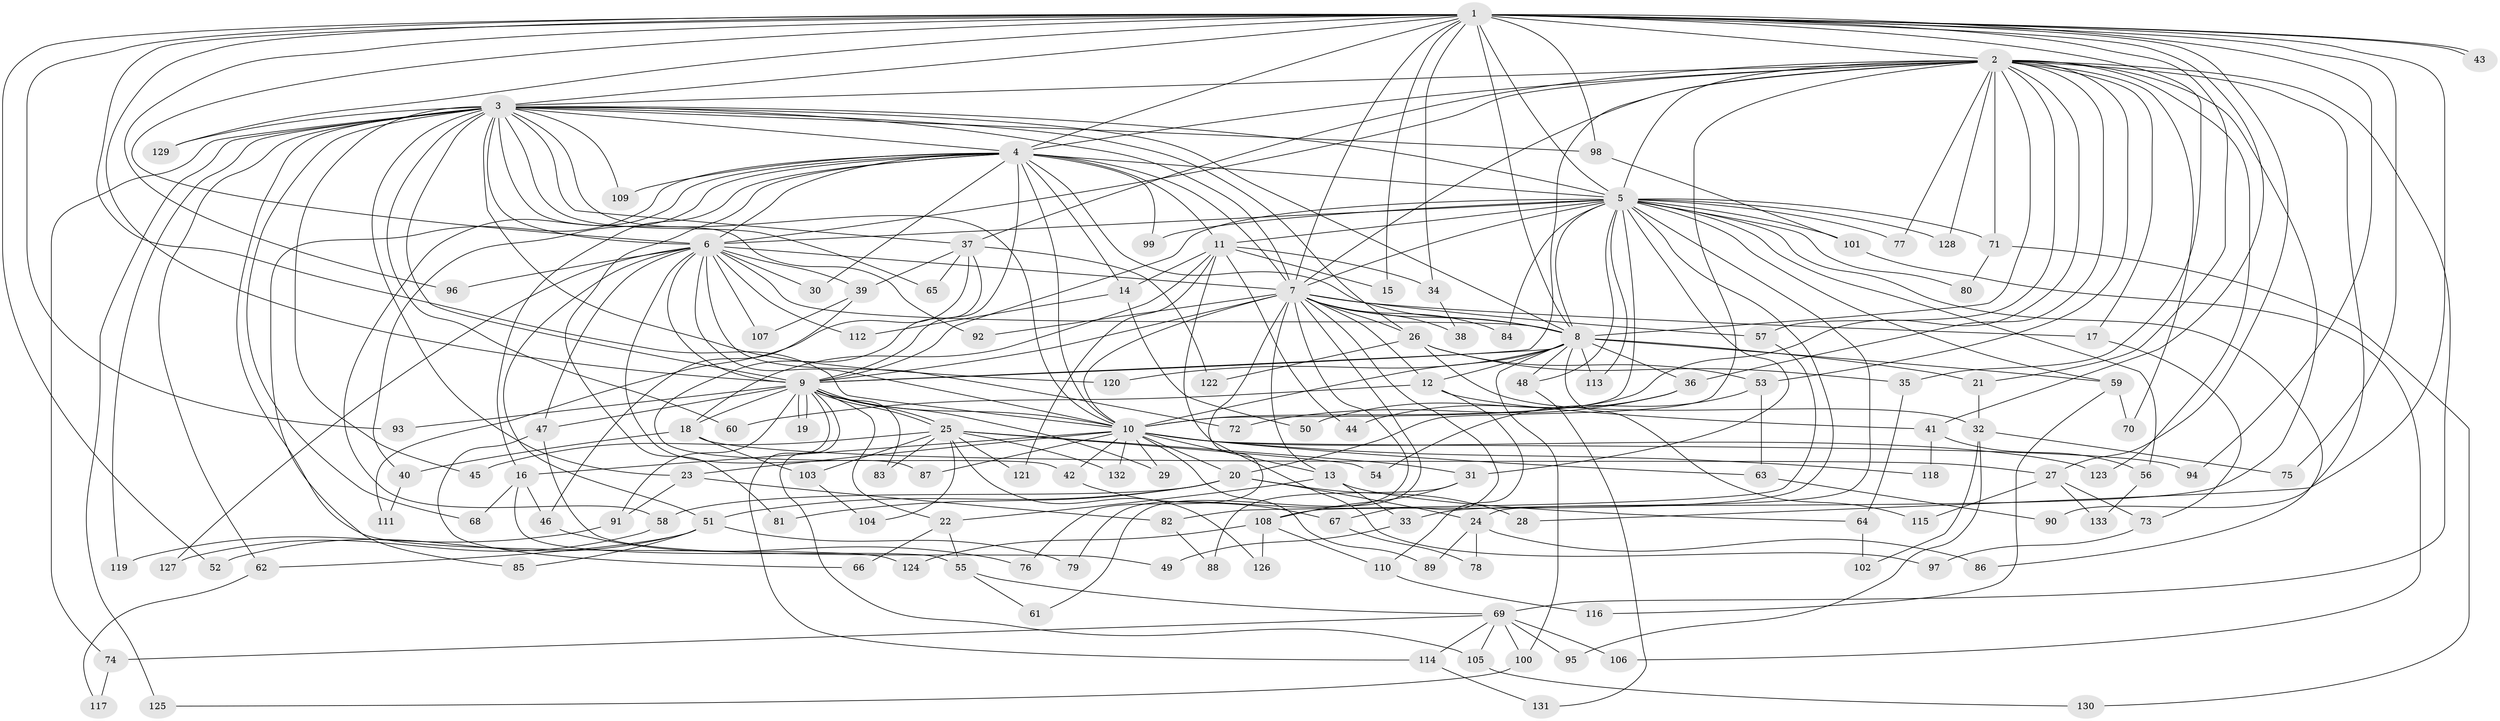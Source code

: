 // Generated by graph-tools (version 1.1) at 2025/49/03/09/25 03:49:41]
// undirected, 133 vertices, 291 edges
graph export_dot {
graph [start="1"]
  node [color=gray90,style=filled];
  1;
  2;
  3;
  4;
  5;
  6;
  7;
  8;
  9;
  10;
  11;
  12;
  13;
  14;
  15;
  16;
  17;
  18;
  19;
  20;
  21;
  22;
  23;
  24;
  25;
  26;
  27;
  28;
  29;
  30;
  31;
  32;
  33;
  34;
  35;
  36;
  37;
  38;
  39;
  40;
  41;
  42;
  43;
  44;
  45;
  46;
  47;
  48;
  49;
  50;
  51;
  52;
  53;
  54;
  55;
  56;
  57;
  58;
  59;
  60;
  61;
  62;
  63;
  64;
  65;
  66;
  67;
  68;
  69;
  70;
  71;
  72;
  73;
  74;
  75;
  76;
  77;
  78;
  79;
  80;
  81;
  82;
  83;
  84;
  85;
  86;
  87;
  88;
  89;
  90;
  91;
  92;
  93;
  94;
  95;
  96;
  97;
  98;
  99;
  100;
  101;
  102;
  103;
  104;
  105;
  106;
  107;
  108;
  109;
  110;
  111;
  112;
  113;
  114;
  115;
  116;
  117;
  118;
  119;
  120;
  121;
  122;
  123;
  124;
  125;
  126;
  127;
  128;
  129;
  130;
  131;
  132;
  133;
  1 -- 2;
  1 -- 3;
  1 -- 4;
  1 -- 5;
  1 -- 6;
  1 -- 7;
  1 -- 8;
  1 -- 9;
  1 -- 10;
  1 -- 15;
  1 -- 21;
  1 -- 27;
  1 -- 28;
  1 -- 34;
  1 -- 35;
  1 -- 41;
  1 -- 43;
  1 -- 43;
  1 -- 52;
  1 -- 75;
  1 -- 93;
  1 -- 94;
  1 -- 96;
  1 -- 98;
  1 -- 129;
  2 -- 3;
  2 -- 4;
  2 -- 5;
  2 -- 6;
  2 -- 7;
  2 -- 8;
  2 -- 9;
  2 -- 10;
  2 -- 17;
  2 -- 20;
  2 -- 33;
  2 -- 36;
  2 -- 37;
  2 -- 53;
  2 -- 57;
  2 -- 69;
  2 -- 70;
  2 -- 71;
  2 -- 77;
  2 -- 90;
  2 -- 123;
  2 -- 128;
  3 -- 4;
  3 -- 5;
  3 -- 6;
  3 -- 7;
  3 -- 8;
  3 -- 9;
  3 -- 10;
  3 -- 23;
  3 -- 26;
  3 -- 37;
  3 -- 45;
  3 -- 60;
  3 -- 62;
  3 -- 65;
  3 -- 68;
  3 -- 74;
  3 -- 92;
  3 -- 98;
  3 -- 109;
  3 -- 119;
  3 -- 120;
  3 -- 124;
  3 -- 125;
  3 -- 129;
  4 -- 5;
  4 -- 6;
  4 -- 7;
  4 -- 8;
  4 -- 9;
  4 -- 10;
  4 -- 11;
  4 -- 14;
  4 -- 16;
  4 -- 30;
  4 -- 40;
  4 -- 58;
  4 -- 81;
  4 -- 85;
  4 -- 99;
  4 -- 109;
  5 -- 6;
  5 -- 7;
  5 -- 8;
  5 -- 9;
  5 -- 10;
  5 -- 11;
  5 -- 24;
  5 -- 31;
  5 -- 48;
  5 -- 56;
  5 -- 59;
  5 -- 71;
  5 -- 77;
  5 -- 80;
  5 -- 84;
  5 -- 86;
  5 -- 99;
  5 -- 101;
  5 -- 108;
  5 -- 113;
  5 -- 128;
  6 -- 7;
  6 -- 8;
  6 -- 9;
  6 -- 10;
  6 -- 30;
  6 -- 39;
  6 -- 47;
  6 -- 51;
  6 -- 72;
  6 -- 87;
  6 -- 96;
  6 -- 107;
  6 -- 112;
  6 -- 127;
  7 -- 8;
  7 -- 9;
  7 -- 10;
  7 -- 12;
  7 -- 13;
  7 -- 17;
  7 -- 26;
  7 -- 38;
  7 -- 57;
  7 -- 61;
  7 -- 67;
  7 -- 76;
  7 -- 79;
  7 -- 84;
  7 -- 92;
  8 -- 9;
  8 -- 10;
  8 -- 12;
  8 -- 21;
  8 -- 36;
  8 -- 48;
  8 -- 59;
  8 -- 100;
  8 -- 113;
  8 -- 115;
  8 -- 120;
  9 -- 10;
  9 -- 18;
  9 -- 19;
  9 -- 19;
  9 -- 22;
  9 -- 25;
  9 -- 25;
  9 -- 29;
  9 -- 47;
  9 -- 83;
  9 -- 91;
  9 -- 93;
  9 -- 105;
  9 -- 114;
  10 -- 13;
  10 -- 16;
  10 -- 20;
  10 -- 23;
  10 -- 29;
  10 -- 42;
  10 -- 63;
  10 -- 87;
  10 -- 89;
  10 -- 94;
  10 -- 118;
  10 -- 123;
  10 -- 132;
  11 -- 14;
  11 -- 15;
  11 -- 18;
  11 -- 34;
  11 -- 44;
  11 -- 97;
  11 -- 121;
  12 -- 41;
  12 -- 60;
  12 -- 110;
  13 -- 22;
  13 -- 33;
  13 -- 64;
  14 -- 50;
  14 -- 112;
  16 -- 46;
  16 -- 55;
  16 -- 68;
  17 -- 73;
  18 -- 27;
  18 -- 40;
  18 -- 103;
  20 -- 24;
  20 -- 28;
  20 -- 51;
  20 -- 58;
  20 -- 81;
  21 -- 32;
  22 -- 55;
  22 -- 66;
  23 -- 82;
  23 -- 91;
  24 -- 78;
  24 -- 86;
  24 -- 89;
  25 -- 31;
  25 -- 45;
  25 -- 54;
  25 -- 83;
  25 -- 103;
  25 -- 104;
  25 -- 121;
  25 -- 126;
  25 -- 132;
  26 -- 32;
  26 -- 35;
  26 -- 53;
  26 -- 122;
  27 -- 73;
  27 -- 115;
  27 -- 133;
  31 -- 88;
  31 -- 108;
  32 -- 75;
  32 -- 95;
  32 -- 102;
  33 -- 49;
  34 -- 38;
  35 -- 64;
  36 -- 44;
  36 -- 50;
  36 -- 72;
  37 -- 39;
  37 -- 42;
  37 -- 65;
  37 -- 111;
  37 -- 122;
  39 -- 46;
  39 -- 107;
  40 -- 111;
  41 -- 56;
  41 -- 118;
  42 -- 67;
  46 -- 76;
  47 -- 49;
  47 -- 66;
  48 -- 131;
  51 -- 52;
  51 -- 62;
  51 -- 79;
  51 -- 85;
  53 -- 54;
  53 -- 63;
  55 -- 61;
  55 -- 69;
  56 -- 133;
  57 -- 82;
  58 -- 127;
  59 -- 70;
  59 -- 116;
  62 -- 117;
  63 -- 90;
  64 -- 102;
  67 -- 78;
  69 -- 74;
  69 -- 95;
  69 -- 100;
  69 -- 105;
  69 -- 106;
  69 -- 114;
  71 -- 80;
  71 -- 130;
  73 -- 97;
  74 -- 117;
  82 -- 88;
  91 -- 119;
  98 -- 101;
  100 -- 125;
  101 -- 106;
  103 -- 104;
  105 -- 130;
  108 -- 110;
  108 -- 124;
  108 -- 126;
  110 -- 116;
  114 -- 131;
}
